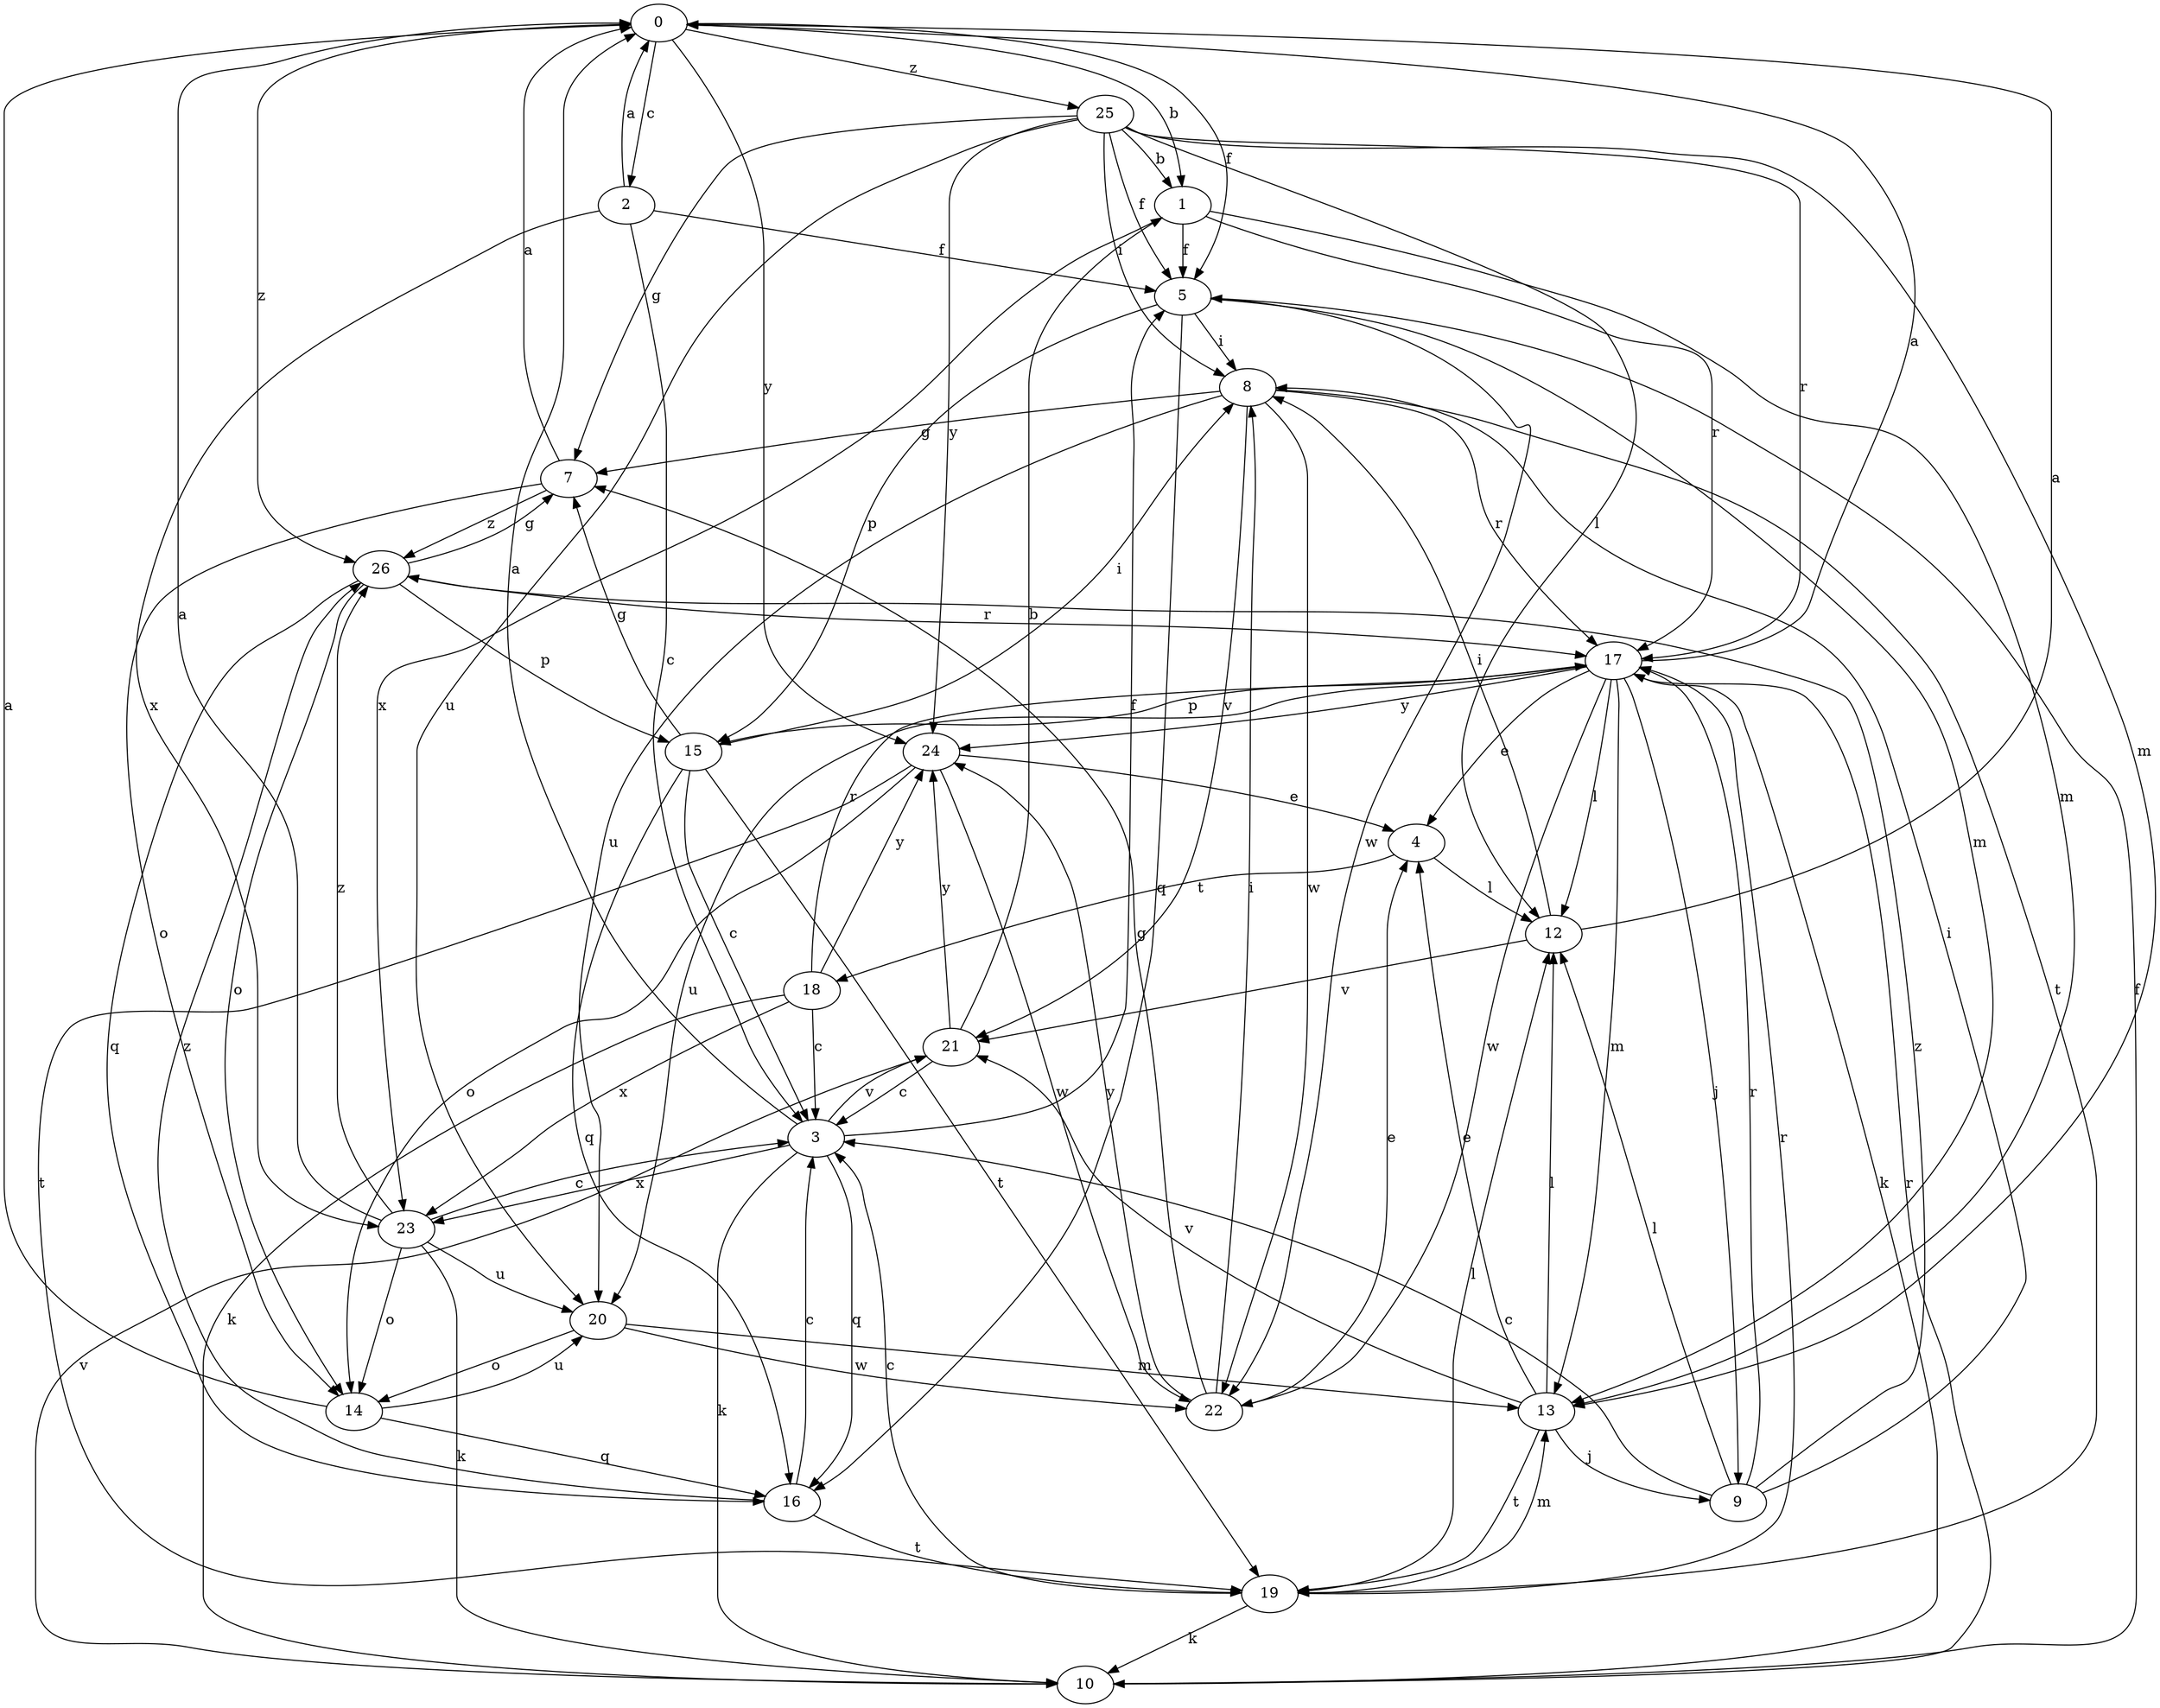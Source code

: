 strict digraph  {
0;
1;
2;
3;
4;
5;
7;
8;
9;
10;
12;
13;
14;
15;
16;
17;
18;
19;
20;
21;
22;
23;
24;
25;
26;
0 -> 1  [label=b];
0 -> 2  [label=c];
0 -> 5  [label=f];
0 -> 24  [label=y];
0 -> 25  [label=z];
0 -> 26  [label=z];
1 -> 5  [label=f];
1 -> 13  [label=m];
1 -> 17  [label=r];
1 -> 23  [label=x];
2 -> 0  [label=a];
2 -> 3  [label=c];
2 -> 5  [label=f];
2 -> 23  [label=x];
3 -> 0  [label=a];
3 -> 5  [label=f];
3 -> 10  [label=k];
3 -> 16  [label=q];
3 -> 21  [label=v];
3 -> 23  [label=x];
4 -> 12  [label=l];
4 -> 18  [label=t];
5 -> 8  [label=i];
5 -> 13  [label=m];
5 -> 15  [label=p];
5 -> 16  [label=q];
5 -> 22  [label=w];
7 -> 0  [label=a];
7 -> 14  [label=o];
7 -> 26  [label=z];
8 -> 7  [label=g];
8 -> 17  [label=r];
8 -> 19  [label=t];
8 -> 20  [label=u];
8 -> 21  [label=v];
8 -> 22  [label=w];
9 -> 3  [label=c];
9 -> 8  [label=i];
9 -> 12  [label=l];
9 -> 17  [label=r];
9 -> 26  [label=z];
10 -> 5  [label=f];
10 -> 17  [label=r];
10 -> 21  [label=v];
12 -> 0  [label=a];
12 -> 8  [label=i];
12 -> 21  [label=v];
13 -> 4  [label=e];
13 -> 9  [label=j];
13 -> 12  [label=l];
13 -> 19  [label=t];
13 -> 21  [label=v];
14 -> 0  [label=a];
14 -> 16  [label=q];
14 -> 20  [label=u];
15 -> 3  [label=c];
15 -> 7  [label=g];
15 -> 8  [label=i];
15 -> 16  [label=q];
15 -> 19  [label=t];
16 -> 3  [label=c];
16 -> 19  [label=t];
16 -> 26  [label=z];
17 -> 0  [label=a];
17 -> 4  [label=e];
17 -> 9  [label=j];
17 -> 10  [label=k];
17 -> 12  [label=l];
17 -> 13  [label=m];
17 -> 15  [label=p];
17 -> 20  [label=u];
17 -> 22  [label=w];
17 -> 24  [label=y];
18 -> 3  [label=c];
18 -> 10  [label=k];
18 -> 17  [label=r];
18 -> 23  [label=x];
18 -> 24  [label=y];
19 -> 3  [label=c];
19 -> 10  [label=k];
19 -> 12  [label=l];
19 -> 13  [label=m];
19 -> 17  [label=r];
20 -> 13  [label=m];
20 -> 14  [label=o];
20 -> 22  [label=w];
21 -> 1  [label=b];
21 -> 3  [label=c];
21 -> 24  [label=y];
22 -> 4  [label=e];
22 -> 7  [label=g];
22 -> 8  [label=i];
22 -> 24  [label=y];
23 -> 0  [label=a];
23 -> 3  [label=c];
23 -> 10  [label=k];
23 -> 14  [label=o];
23 -> 20  [label=u];
23 -> 26  [label=z];
24 -> 4  [label=e];
24 -> 14  [label=o];
24 -> 19  [label=t];
24 -> 22  [label=w];
25 -> 1  [label=b];
25 -> 5  [label=f];
25 -> 7  [label=g];
25 -> 8  [label=i];
25 -> 12  [label=l];
25 -> 13  [label=m];
25 -> 17  [label=r];
25 -> 20  [label=u];
25 -> 24  [label=y];
26 -> 7  [label=g];
26 -> 14  [label=o];
26 -> 15  [label=p];
26 -> 16  [label=q];
26 -> 17  [label=r];
}

